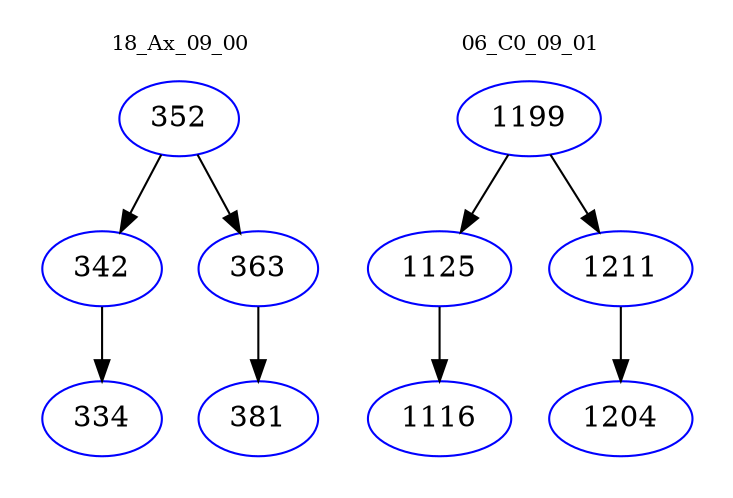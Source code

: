 digraph{
subgraph cluster_0 {
color = white
label = "18_Ax_09_00";
fontsize=10;
T0_352 [label="352", color="blue"]
T0_352 -> T0_342 [color="black"]
T0_342 [label="342", color="blue"]
T0_342 -> T0_334 [color="black"]
T0_334 [label="334", color="blue"]
T0_352 -> T0_363 [color="black"]
T0_363 [label="363", color="blue"]
T0_363 -> T0_381 [color="black"]
T0_381 [label="381", color="blue"]
}
subgraph cluster_1 {
color = white
label = "06_C0_09_01";
fontsize=10;
T1_1199 [label="1199", color="blue"]
T1_1199 -> T1_1125 [color="black"]
T1_1125 [label="1125", color="blue"]
T1_1125 -> T1_1116 [color="black"]
T1_1116 [label="1116", color="blue"]
T1_1199 -> T1_1211 [color="black"]
T1_1211 [label="1211", color="blue"]
T1_1211 -> T1_1204 [color="black"]
T1_1204 [label="1204", color="blue"]
}
}
